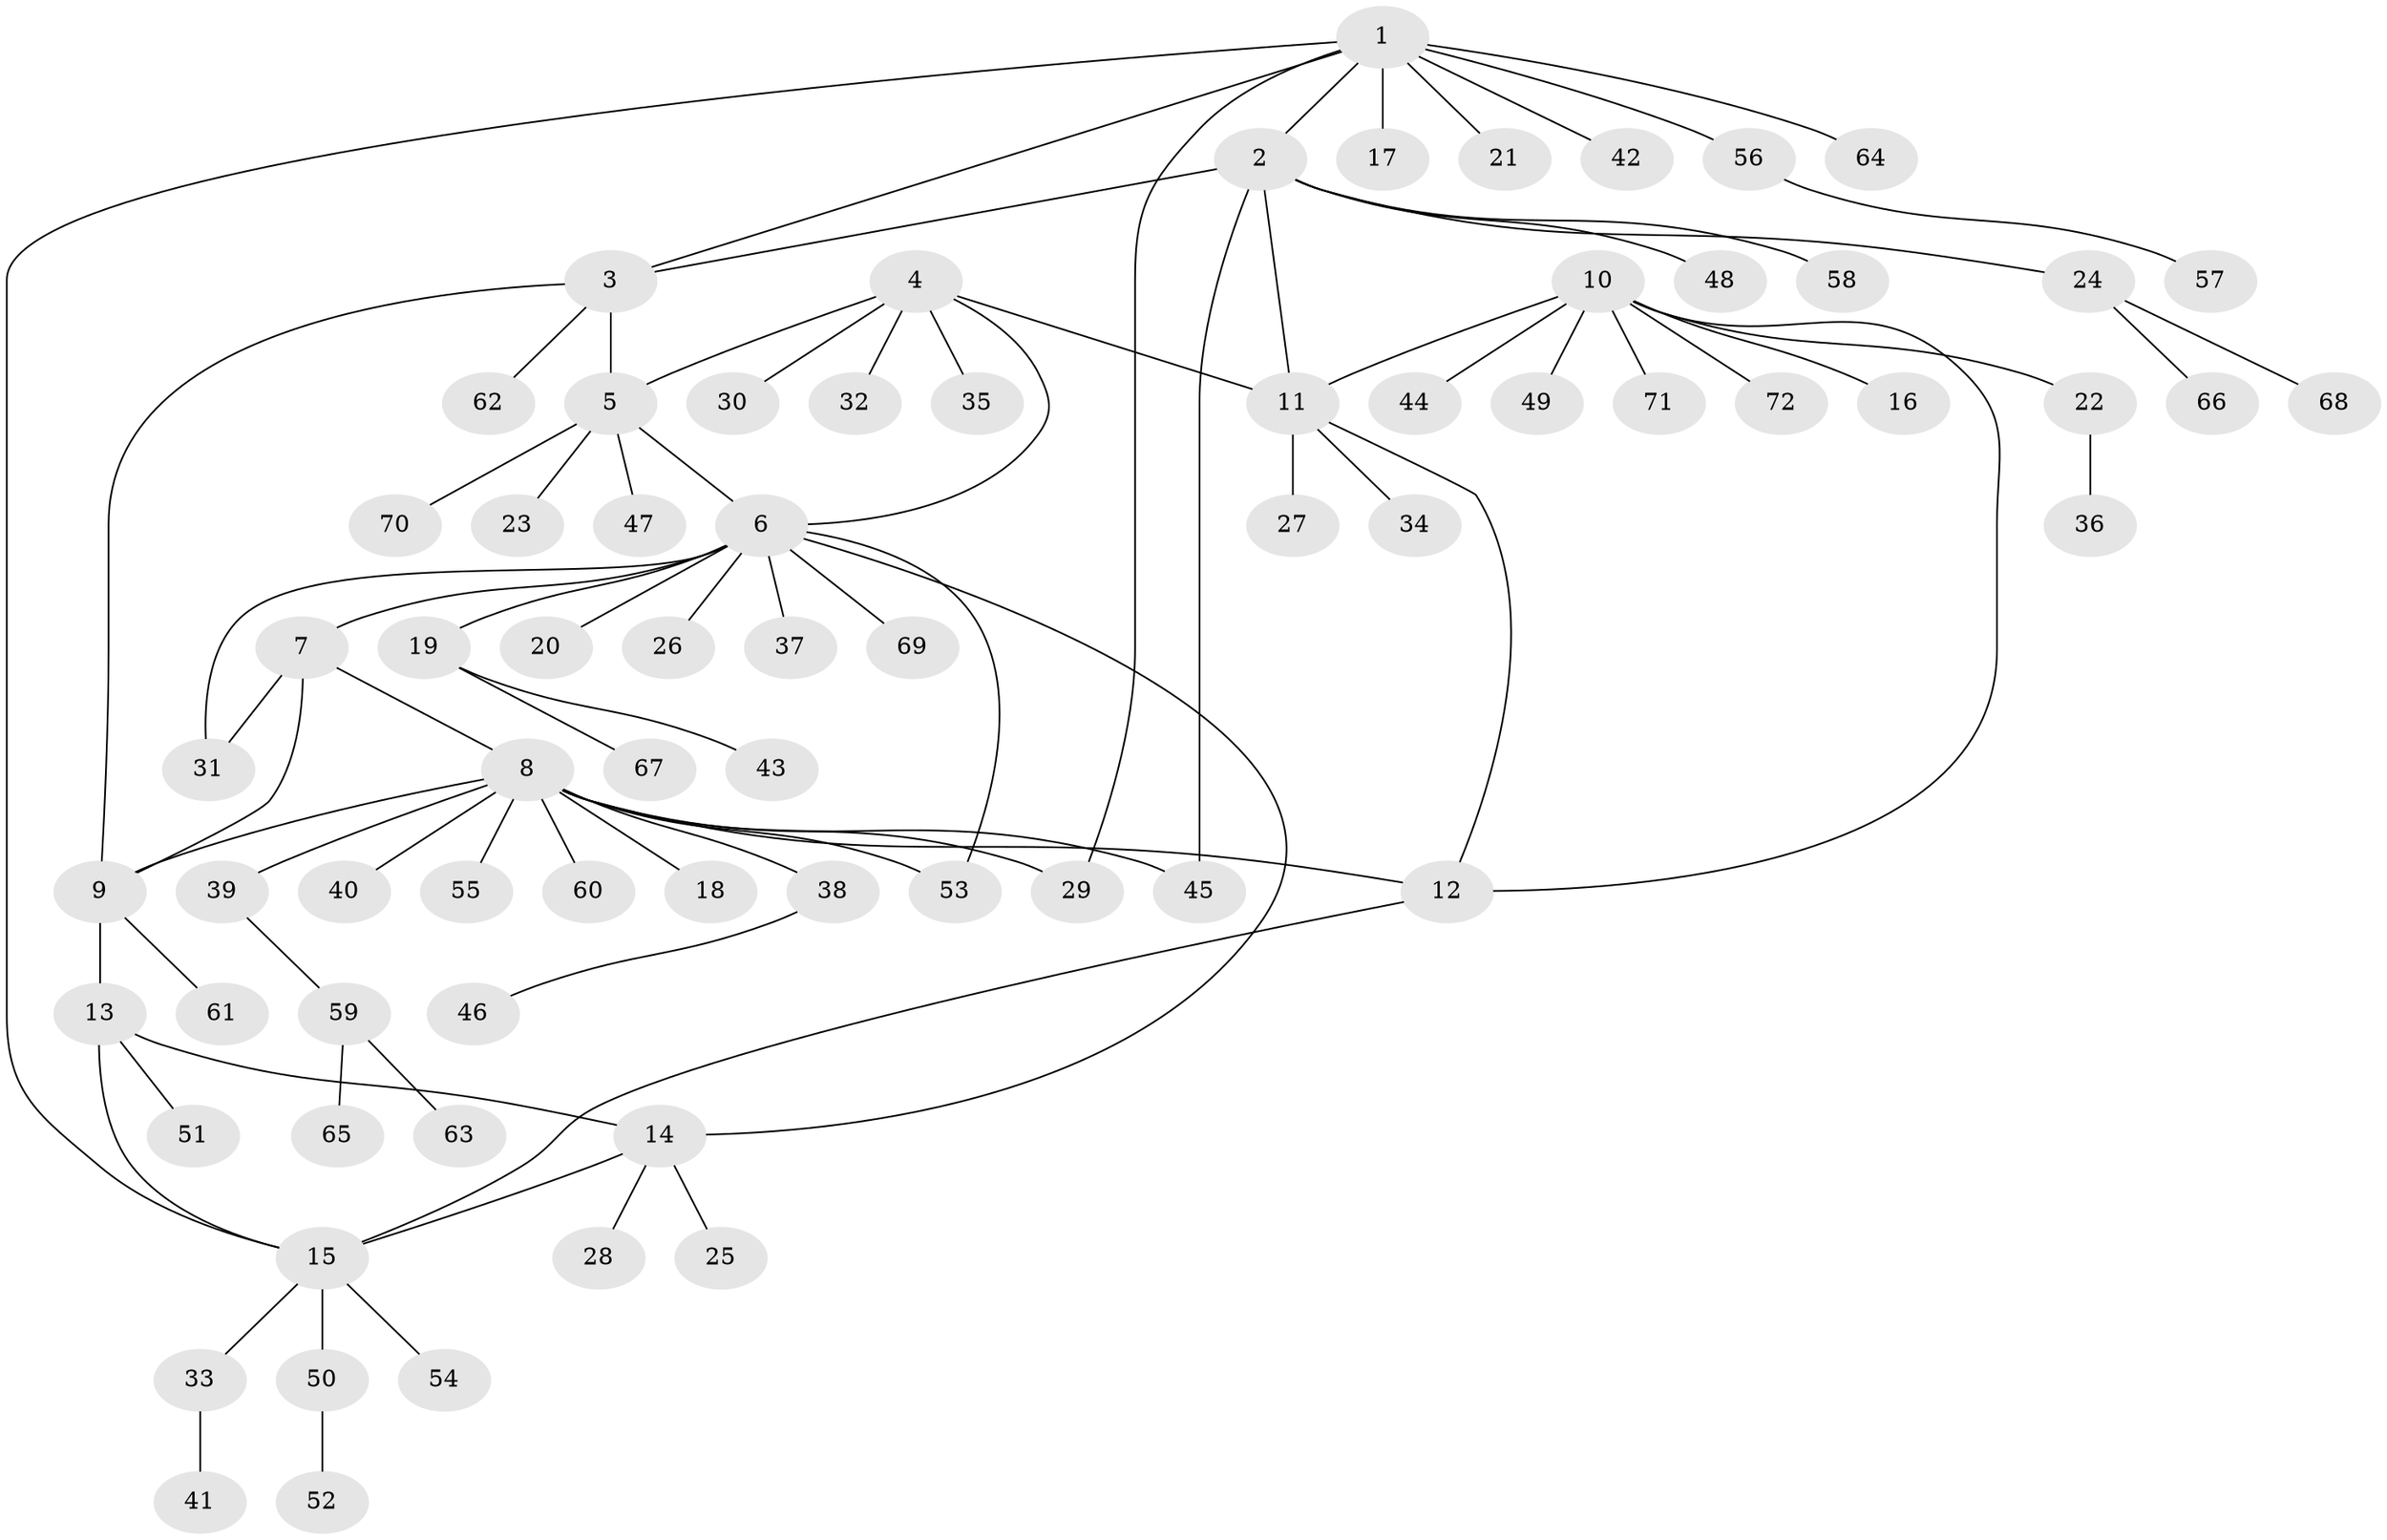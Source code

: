 // Generated by graph-tools (version 1.1) at 2025/55/03/09/25 04:55:44]
// undirected, 72 vertices, 86 edges
graph export_dot {
graph [start="1"]
  node [color=gray90,style=filled];
  1;
  2;
  3;
  4;
  5;
  6;
  7;
  8;
  9;
  10;
  11;
  12;
  13;
  14;
  15;
  16;
  17;
  18;
  19;
  20;
  21;
  22;
  23;
  24;
  25;
  26;
  27;
  28;
  29;
  30;
  31;
  32;
  33;
  34;
  35;
  36;
  37;
  38;
  39;
  40;
  41;
  42;
  43;
  44;
  45;
  46;
  47;
  48;
  49;
  50;
  51;
  52;
  53;
  54;
  55;
  56;
  57;
  58;
  59;
  60;
  61;
  62;
  63;
  64;
  65;
  66;
  67;
  68;
  69;
  70;
  71;
  72;
  1 -- 2;
  1 -- 3;
  1 -- 15;
  1 -- 17;
  1 -- 21;
  1 -- 29;
  1 -- 42;
  1 -- 56;
  1 -- 64;
  2 -- 3;
  2 -- 11;
  2 -- 24;
  2 -- 45;
  2 -- 48;
  2 -- 58;
  3 -- 5;
  3 -- 9;
  3 -- 62;
  4 -- 5;
  4 -- 6;
  4 -- 11;
  4 -- 30;
  4 -- 32;
  4 -- 35;
  5 -- 6;
  5 -- 23;
  5 -- 47;
  5 -- 70;
  6 -- 7;
  6 -- 14;
  6 -- 19;
  6 -- 20;
  6 -- 26;
  6 -- 31;
  6 -- 37;
  6 -- 53;
  6 -- 69;
  7 -- 8;
  7 -- 9;
  7 -- 31;
  8 -- 9;
  8 -- 12;
  8 -- 18;
  8 -- 29;
  8 -- 38;
  8 -- 39;
  8 -- 40;
  8 -- 45;
  8 -- 53;
  8 -- 55;
  8 -- 60;
  9 -- 13;
  9 -- 61;
  10 -- 11;
  10 -- 12;
  10 -- 16;
  10 -- 22;
  10 -- 44;
  10 -- 49;
  10 -- 71;
  10 -- 72;
  11 -- 12;
  11 -- 27;
  11 -- 34;
  12 -- 15;
  13 -- 14;
  13 -- 15;
  13 -- 51;
  14 -- 15;
  14 -- 25;
  14 -- 28;
  15 -- 33;
  15 -- 50;
  15 -- 54;
  19 -- 43;
  19 -- 67;
  22 -- 36;
  24 -- 66;
  24 -- 68;
  33 -- 41;
  38 -- 46;
  39 -- 59;
  50 -- 52;
  56 -- 57;
  59 -- 63;
  59 -- 65;
}
